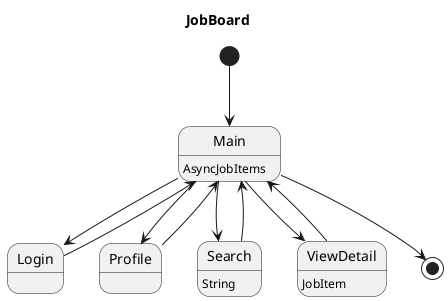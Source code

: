 @startuml

title JobBoard

[*] --> Main

Main --> Login
Main --> Profile
Main --> Search
Main --> ViewDetail

Login --> Main
Profile --> Main
Search --> Main
ViewDetail --> Main

Main --> [*]

ViewDetail: JobItem
Search: String

!$export_lang = %getenv("export_lang")
!if ($export_lang == "swift")
Main: Promise<[JobItem]>
!else
Main: AsyncJobItems
!endif

@enduml
